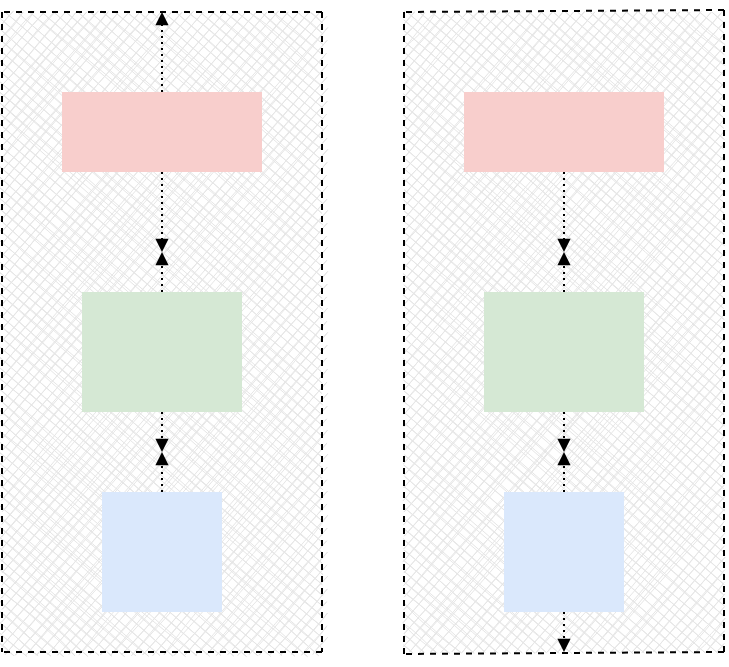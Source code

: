 <mxfile>
    <diagram id="cD52tqRjU22jmfu8s6Lm" name="Page-1">
        <mxGraphModel dx="1165" dy="1718" grid="1" gridSize="10" guides="1" tooltips="1" connect="1" arrows="1" fold="1" page="1" pageScale="1" pageWidth="850" pageHeight="1100" math="0" shadow="0">
            <root>
                <mxCell id="0"/>
                <mxCell id="1" parent="0"/>
                <mxCell id="240" value="" style="group;rotation=90;" vertex="1" connectable="0" parent="1">
                    <mxGeometry x="-80" y="80" width="320" height="160" as="geometry"/>
                </mxCell>
                <mxCell id="166" value="" style="rounded=0;whiteSpace=wrap;html=1;strokeColor=none;sketch=1;fillStyle=cross-hatch;fillColor=#E6E6E6;strokeWidth=1;rotation=90;" parent="240" vertex="1">
                    <mxGeometry width="320" height="160" as="geometry"/>
                </mxCell>
                <mxCell id="167" value="" style="endArrow=none;html=1;dashed=1;" parent="240" edge="1">
                    <mxGeometry width="50" height="50" relative="1" as="geometry">
                        <mxPoint x="240" y="-80" as="sourcePoint"/>
                        <mxPoint x="240" y="240" as="targetPoint"/>
                    </mxGeometry>
                </mxCell>
                <mxCell id="169" value="" style="endArrow=none;html=1;dashed=1;" parent="240" edge="1">
                    <mxGeometry width="50" height="50" relative="1" as="geometry">
                        <mxPoint x="80" y="-80" as="sourcePoint"/>
                        <mxPoint x="80" y="240" as="targetPoint"/>
                    </mxGeometry>
                </mxCell>
                <mxCell id="179" value="" style="rounded=0;whiteSpace=wrap;html=1;strokeColor=none;fillColor=#f8cecc;perimeterSpacing=0;rotation=90;" parent="240" vertex="1">
                    <mxGeometry x="140" y="-70" width="40" height="100" as="geometry"/>
                </mxCell>
                <mxCell id="168" value="" style="endArrow=none;html=1;dashed=1;" parent="240" edge="1">
                    <mxGeometry width="50" height="50" relative="1" as="geometry">
                        <mxPoint x="240" y="-80" as="sourcePoint"/>
                        <mxPoint x="80" y="-80" as="targetPoint"/>
                    </mxGeometry>
                </mxCell>
                <mxCell id="193" value="" style="rounded=0;whiteSpace=wrap;html=1;strokeColor=none;fillColor=#d5e8d4;perimeterSpacing=0;rotation=90;" parent="240" vertex="1">
                    <mxGeometry x="130" y="50" width="60" height="80" as="geometry"/>
                </mxCell>
                <mxCell id="194" value="" style="rounded=0;whiteSpace=wrap;html=1;strokeColor=none;fillColor=#dae8fc;perimeterSpacing=0;rotation=90;" parent="240" vertex="1">
                    <mxGeometry x="130" y="160" width="60" height="60" as="geometry"/>
                </mxCell>
                <mxCell id="189" value="" style="endArrow=none;html=1;dashed=1;" parent="240" edge="1">
                    <mxGeometry width="50" height="50" relative="1" as="geometry">
                        <mxPoint x="240" y="240" as="sourcePoint"/>
                        <mxPoint x="80" y="240" as="targetPoint"/>
                    </mxGeometry>
                </mxCell>
                <mxCell id="195" value="" style="endArrow=block;dashed=1;html=1;fontFamily=Lucida Console;dashPattern=1 2;endFill=1;endSize=4;" parent="240" edge="1">
                    <mxGeometry width="50" height="50" relative="1" as="geometry">
                        <mxPoint x="160" as="sourcePoint"/>
                        <mxPoint x="160" y="40" as="targetPoint"/>
                    </mxGeometry>
                </mxCell>
                <mxCell id="196" value="" style="endArrow=block;dashed=1;html=1;fontFamily=Lucida Console;dashPattern=1 2;endFill=1;endSize=4;" parent="240" edge="1">
                    <mxGeometry width="50" height="50" relative="1" as="geometry">
                        <mxPoint x="160" y="-40" as="sourcePoint"/>
                        <mxPoint x="160" y="-80" as="targetPoint"/>
                    </mxGeometry>
                </mxCell>
                <mxCell id="223" value="" style="endArrow=block;dashed=1;html=1;fontFamily=Lucida Console;dashPattern=1 2;endFill=1;endSize=4;exitX=0;exitY=0.5;exitDx=0;exitDy=0;" parent="240" source="193" edge="1">
                    <mxGeometry width="50" height="50" relative="1" as="geometry">
                        <mxPoint x="150" y="10" as="sourcePoint"/>
                        <mxPoint x="160" y="40" as="targetPoint"/>
                    </mxGeometry>
                </mxCell>
                <mxCell id="224" value="" style="endArrow=block;dashed=1;html=1;fontFamily=Lucida Console;dashPattern=1 2;endFill=1;endSize=4;exitX=1;exitY=0.5;exitDx=0;exitDy=0;" parent="240" source="193" edge="1">
                    <mxGeometry width="50" height="50" relative="1" as="geometry">
                        <mxPoint x="150" y="70" as="sourcePoint"/>
                        <mxPoint x="160" y="140" as="targetPoint"/>
                    </mxGeometry>
                </mxCell>
                <mxCell id="225" value="" style="endArrow=block;dashed=1;html=1;fontFamily=Lucida Console;dashPattern=1 2;endFill=1;endSize=4;exitX=0;exitY=0.5;exitDx=0;exitDy=0;" parent="240" source="194" edge="1">
                    <mxGeometry width="50" height="50" relative="1" as="geometry">
                        <mxPoint x="150" y="130" as="sourcePoint"/>
                        <mxPoint x="160" y="140" as="targetPoint"/>
                    </mxGeometry>
                </mxCell>
                <mxCell id="241" value="" style="group;rotation=90;" vertex="1" connectable="0" parent="1">
                    <mxGeometry x="120" y="80" width="322" height="160" as="geometry"/>
                </mxCell>
                <mxCell id="227" value="" style="rounded=0;whiteSpace=wrap;html=1;strokeColor=none;sketch=1;fillStyle=cross-hatch;fillColor=#E6E6E6;strokeWidth=1;rotation=90;" parent="241" vertex="1">
                    <mxGeometry x="1" width="320" height="160" as="geometry"/>
                </mxCell>
                <mxCell id="228" value="" style="endArrow=none;html=1;dashed=1;" parent="241" edge="1">
                    <mxGeometry width="50" height="50" relative="1" as="geometry">
                        <mxPoint x="241" y="-81" as="sourcePoint"/>
                        <mxPoint x="241" y="240" as="targetPoint"/>
                    </mxGeometry>
                </mxCell>
                <mxCell id="229" value="" style="endArrow=none;html=1;dashed=1;" parent="241" edge="1">
                    <mxGeometry width="50" height="50" relative="1" as="geometry">
                        <mxPoint x="81" y="-80" as="sourcePoint"/>
                        <mxPoint x="81" y="241" as="targetPoint"/>
                    </mxGeometry>
                </mxCell>
                <mxCell id="230" value="" style="rounded=0;whiteSpace=wrap;html=1;strokeColor=none;fillColor=#f8cecc;perimeterSpacing=0;rotation=90;" parent="241" vertex="1">
                    <mxGeometry x="141" y="-70" width="40" height="100" as="geometry"/>
                </mxCell>
                <mxCell id="231" value="" style="endArrow=none;html=1;dashed=1;" parent="241" edge="1">
                    <mxGeometry width="50" height="50" relative="1" as="geometry">
                        <mxPoint x="241" y="-81" as="sourcePoint"/>
                        <mxPoint x="81" y="-80" as="targetPoint"/>
                    </mxGeometry>
                </mxCell>
                <mxCell id="232" value="" style="rounded=0;whiteSpace=wrap;html=1;strokeColor=none;fillColor=#d5e8d4;perimeterSpacing=0;rotation=90;" parent="241" vertex="1">
                    <mxGeometry x="131" y="50" width="60" height="80" as="geometry"/>
                </mxCell>
                <mxCell id="233" value="" style="rounded=0;whiteSpace=wrap;html=1;strokeColor=none;fillColor=#dae8fc;perimeterSpacing=0;rotation=90;" parent="241" vertex="1">
                    <mxGeometry x="131" y="160" width="60" height="60" as="geometry"/>
                </mxCell>
                <mxCell id="234" value="" style="endArrow=none;html=1;dashed=1;" parent="241" edge="1">
                    <mxGeometry width="50" height="50" relative="1" as="geometry">
                        <mxPoint x="241" y="240" as="sourcePoint"/>
                        <mxPoint x="81" y="241" as="targetPoint"/>
                    </mxGeometry>
                </mxCell>
                <mxCell id="235" value="" style="endArrow=block;dashed=1;html=1;fontFamily=Lucida Console;dashPattern=1 2;endFill=1;endSize=4;" parent="241" edge="1">
                    <mxGeometry width="50" height="50" relative="1" as="geometry">
                        <mxPoint x="161" as="sourcePoint"/>
                        <mxPoint x="161" y="40" as="targetPoint"/>
                    </mxGeometry>
                </mxCell>
                <mxCell id="236" value="" style="endArrow=block;dashed=1;html=1;fontFamily=Lucida Console;dashPattern=1 2;endFill=1;endSize=4;exitX=1;exitY=0.5;exitDx=0;exitDy=0;" parent="241" source="233" edge="1">
                    <mxGeometry width="50" height="50" relative="1" as="geometry">
                        <mxPoint x="161" y="-40" as="sourcePoint"/>
                        <mxPoint x="161" y="240" as="targetPoint"/>
                    </mxGeometry>
                </mxCell>
                <mxCell id="237" value="" style="endArrow=block;dashed=1;html=1;fontFamily=Lucida Console;dashPattern=1 2;endFill=1;endSize=4;exitX=0;exitY=0.5;exitDx=0;exitDy=0;" parent="241" source="232" edge="1">
                    <mxGeometry width="50" height="50" relative="1" as="geometry">
                        <mxPoint x="151" y="10" as="sourcePoint"/>
                        <mxPoint x="161" y="40" as="targetPoint"/>
                    </mxGeometry>
                </mxCell>
                <mxCell id="238" value="" style="endArrow=block;dashed=1;html=1;fontFamily=Lucida Console;dashPattern=1 2;endFill=1;endSize=4;exitX=1;exitY=0.5;exitDx=0;exitDy=0;" parent="241" source="232" edge="1">
                    <mxGeometry width="50" height="50" relative="1" as="geometry">
                        <mxPoint x="151" y="70" as="sourcePoint"/>
                        <mxPoint x="161" y="140" as="targetPoint"/>
                    </mxGeometry>
                </mxCell>
                <mxCell id="239" value="" style="endArrow=block;dashed=1;html=1;fontFamily=Lucida Console;dashPattern=1 2;endFill=1;endSize=4;exitX=0;exitY=0.5;exitDx=0;exitDy=0;" parent="241" source="233" edge="1">
                    <mxGeometry width="50" height="50" relative="1" as="geometry">
                        <mxPoint x="151" y="130" as="sourcePoint"/>
                        <mxPoint x="161" y="140" as="targetPoint"/>
                    </mxGeometry>
                </mxCell>
            </root>
        </mxGraphModel>
    </diagram>
</mxfile>